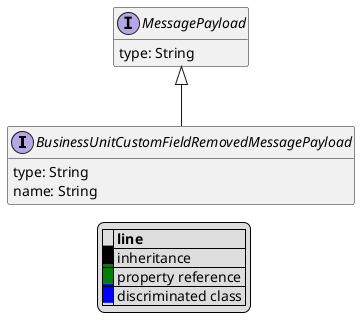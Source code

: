 @startuml

hide empty fields
hide empty methods
legend
|= |= line |
|<back:black>   </back>| inheritance |
|<back:green>   </back>| property reference |
|<back:blue>   </back>| discriminated class |
endlegend
interface BusinessUnitCustomFieldRemovedMessagePayload [[BusinessUnitCustomFieldRemovedMessagePayload.svg]] extends MessagePayload {
    type: String
    name: String
}
interface MessagePayload [[MessagePayload.svg]]  {
    type: String
}





@enduml
